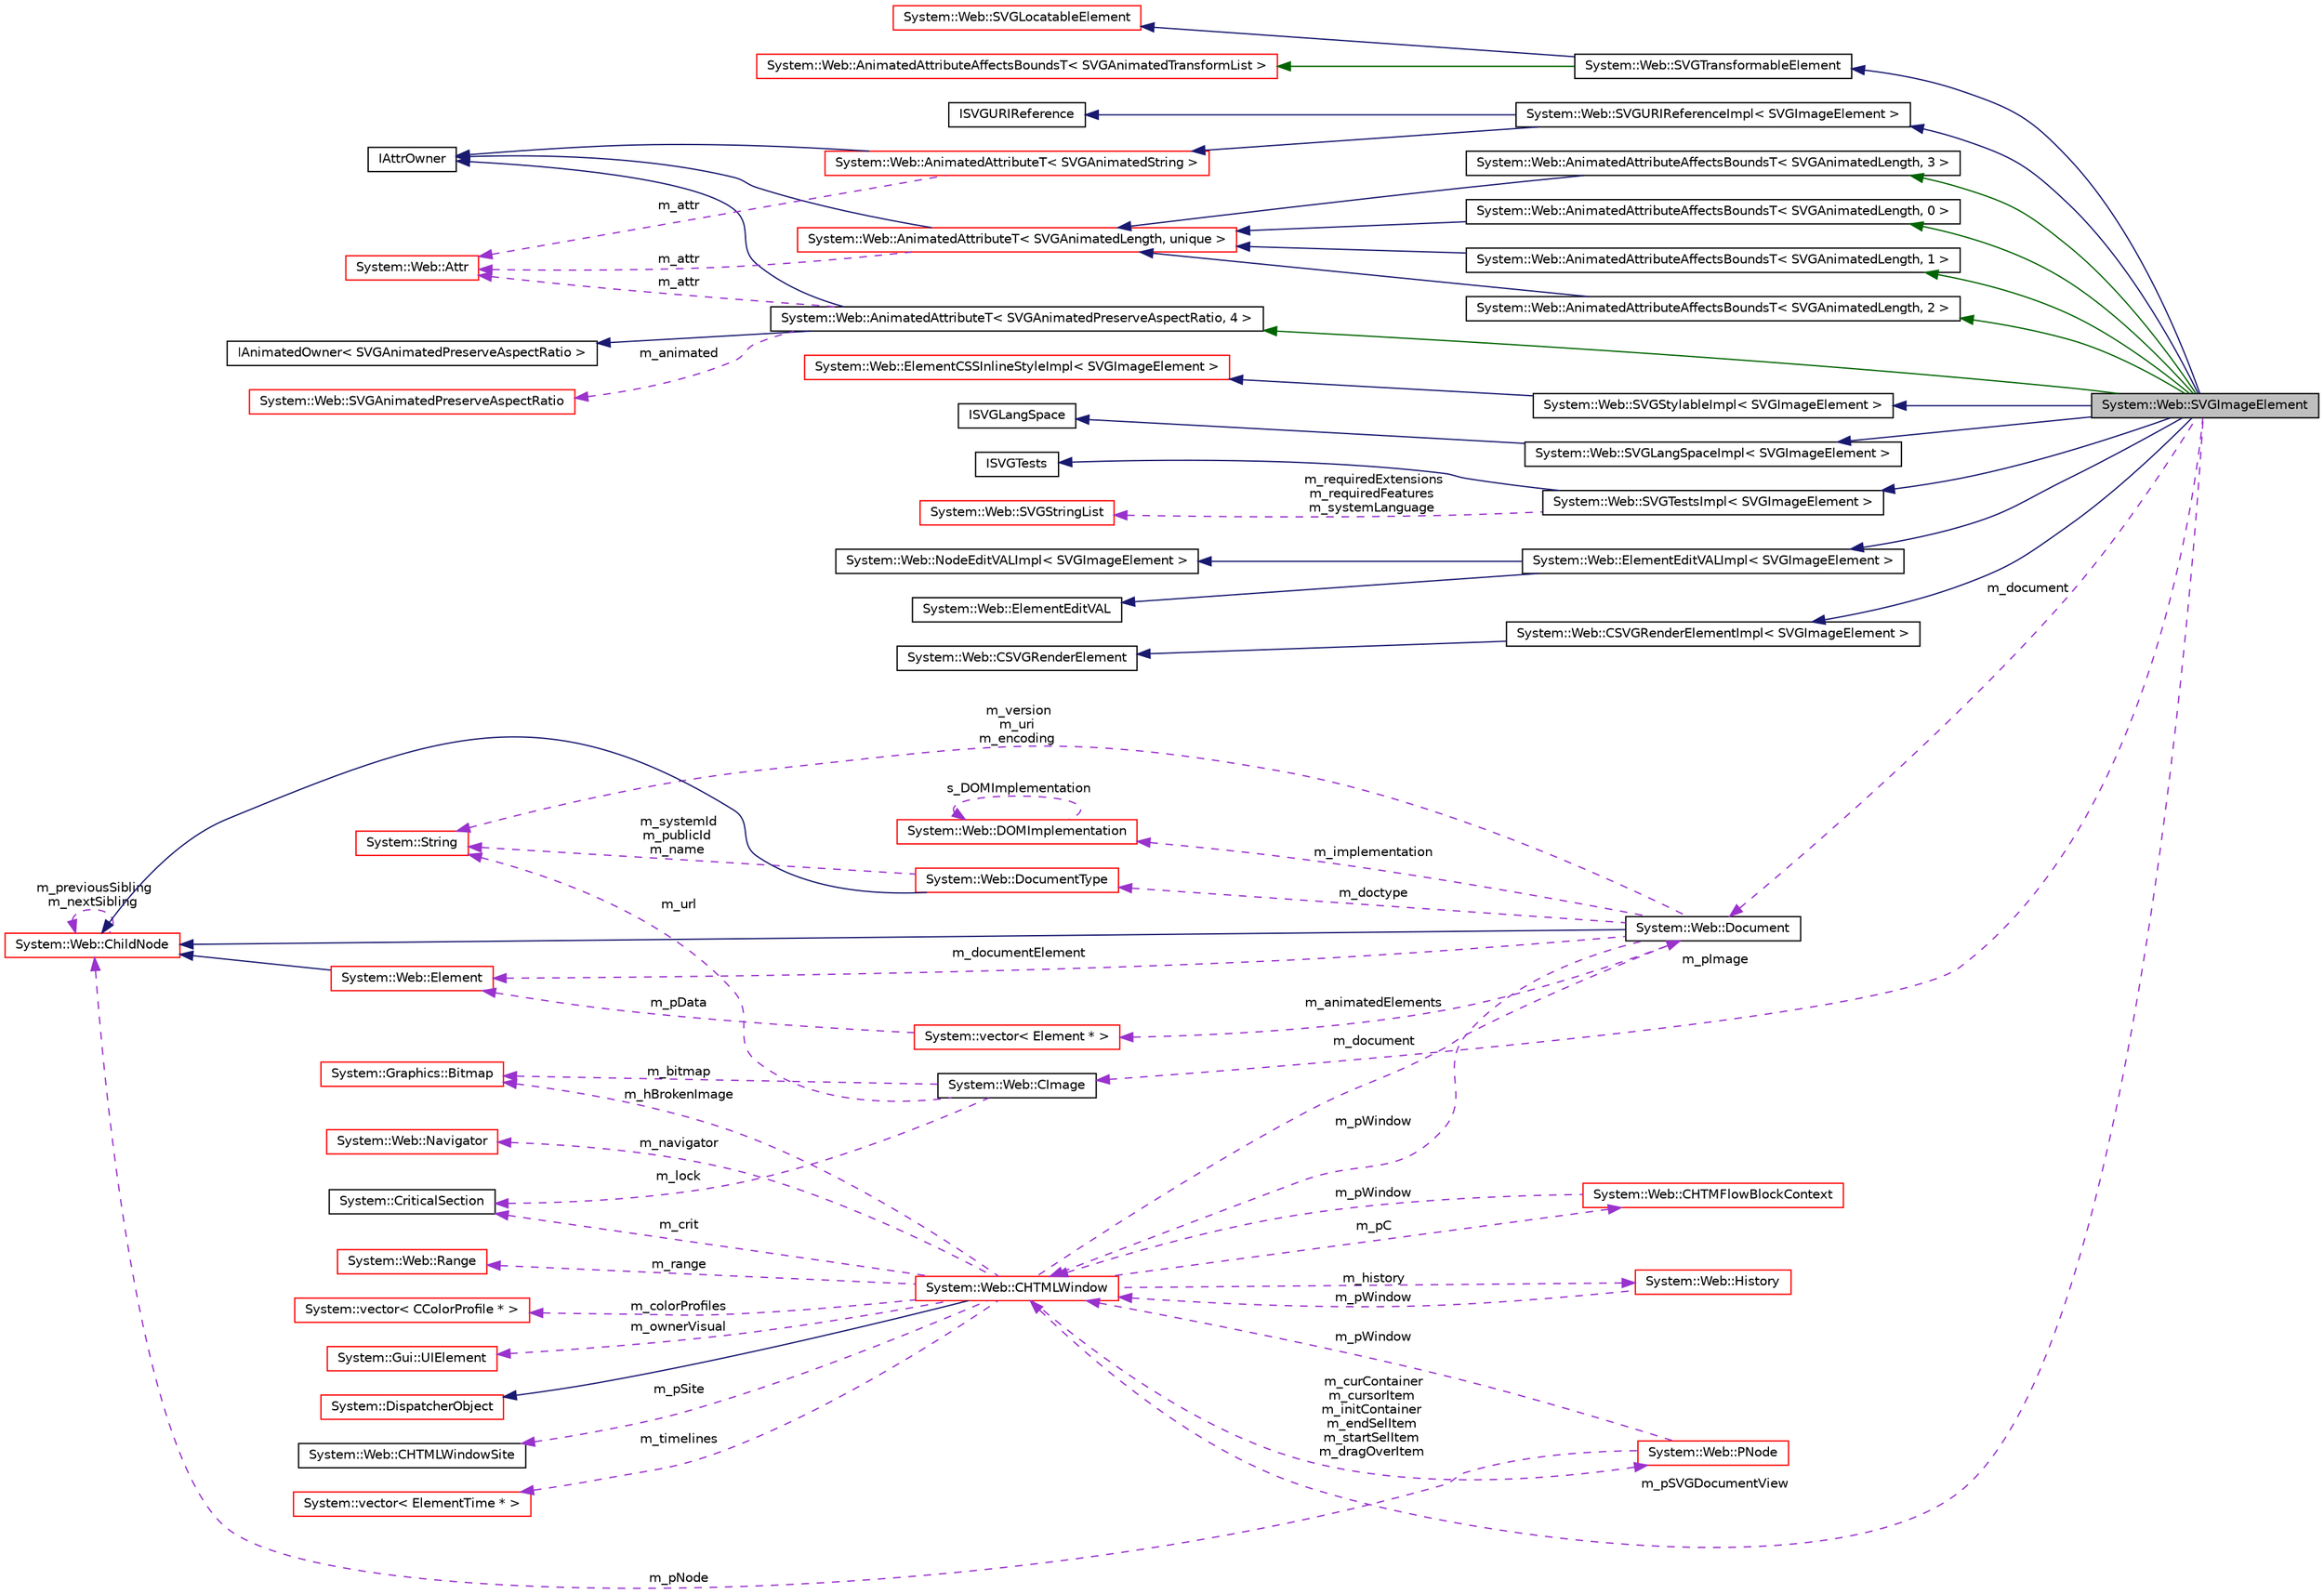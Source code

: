 digraph G
{
  edge [fontname="Helvetica",fontsize="10",labelfontname="Helvetica",labelfontsize="10"];
  node [fontname="Helvetica",fontsize="10",shape=record];
  rankdir="LR";
  Node1 [label="System::Web::SVGImageElement",height=0.2,width=0.4,color="black", fillcolor="grey75", style="filled" fontcolor="black"];
  Node2 -> Node1 [dir="back",color="midnightblue",fontsize="10",style="solid",fontname="Helvetica"];
  Node2 [label="System::Web::SVGTransformableElement",height=0.2,width=0.4,color="black", fillcolor="white", style="filled",URL="$class_system_1_1_web_1_1_s_v_g_transformable_element.html"];
  Node3 -> Node2 [dir="back",color="midnightblue",fontsize="10",style="solid",fontname="Helvetica"];
  Node3 [label="System::Web::SVGLocatableElement",height=0.2,width=0.4,color="red", fillcolor="white", style="filled",URL="$class_system_1_1_web_1_1_s_v_g_locatable_element.html"];
  Node4 -> Node2 [dir="back",color="darkgreen",fontsize="10",style="solid",fontname="Helvetica"];
  Node4 [label="System::Web::AnimatedAttributeAffectsBoundsT\< SVGAnimatedTransformList \>",height=0.2,width=0.4,color="red", fillcolor="white", style="filled",URL="$class_system_1_1_web_1_1_animated_attribute_affects_bounds_t.html"];
  Node5 -> Node1 [dir="back",color="midnightblue",fontsize="10",style="solid",fontname="Helvetica"];
  Node5 [label="System::Web::SVGURIReferenceImpl\< SVGImageElement \>",height=0.2,width=0.4,color="black", fillcolor="white", style="filled",URL="$class_system_1_1_web_1_1_s_v_g_u_r_i_reference_impl.html"];
  Node6 -> Node5 [dir="back",color="midnightblue",fontsize="10",style="solid",fontname="Helvetica"];
  Node6 [label="ISVGURIReference",height=0.2,width=0.4,color="black", fillcolor="white", style="filled",URL="$class_i_s_v_g_u_r_i_reference.html"];
  Node7 -> Node5 [dir="back",color="midnightblue",fontsize="10",style="solid",fontname="Helvetica"];
  Node7 [label="System::Web::AnimatedAttributeT\< SVGAnimatedString \>",height=0.2,width=0.4,color="red", fillcolor="white", style="filled",URL="$class_system_1_1_web_1_1_animated_attribute_t.html"];
  Node8 -> Node7 [dir="back",color="midnightblue",fontsize="10",style="solid",fontname="Helvetica"];
  Node8 [label="IAttrOwner",height=0.2,width=0.4,color="black", fillcolor="white", style="filled",URL="$class_i_attr_owner.html"];
  Node9 -> Node7 [dir="back",color="darkorchid3",fontsize="10",style="dashed",label=" m_attr" ,fontname="Helvetica"];
  Node9 [label="System::Web::Attr",height=0.2,width=0.4,color="red", fillcolor="white", style="filled",URL="$class_system_1_1_web_1_1_attr.html"];
  Node10 -> Node1 [dir="back",color="midnightblue",fontsize="10",style="solid",fontname="Helvetica"];
  Node10 [label="System::Web::SVGStylableImpl\< SVGImageElement \>",height=0.2,width=0.4,color="black", fillcolor="white", style="filled",URL="$class_system_1_1_web_1_1_s_v_g_stylable_impl.html"];
  Node11 -> Node10 [dir="back",color="midnightblue",fontsize="10",style="solid",fontname="Helvetica"];
  Node11 [label="System::Web::ElementCSSInlineStyleImpl\< SVGImageElement \>",height=0.2,width=0.4,color="red", fillcolor="white", style="filled",URL="$class_system_1_1_web_1_1_element_c_s_s_inline_style_impl.html"];
  Node12 -> Node1 [dir="back",color="midnightblue",fontsize="10",style="solid",fontname="Helvetica"];
  Node12 [label="System::Web::SVGLangSpaceImpl\< SVGImageElement \>",height=0.2,width=0.4,color="black", fillcolor="white", style="filled",URL="$class_system_1_1_web_1_1_s_v_g_lang_space_impl.html"];
  Node13 -> Node12 [dir="back",color="midnightblue",fontsize="10",style="solid",fontname="Helvetica"];
  Node13 [label="ISVGLangSpace",height=0.2,width=0.4,color="black", fillcolor="white", style="filled",URL="$class_i_s_v_g_lang_space.html"];
  Node14 -> Node1 [dir="back",color="midnightblue",fontsize="10",style="solid",fontname="Helvetica"];
  Node14 [label="System::Web::SVGTestsImpl\< SVGImageElement \>",height=0.2,width=0.4,color="black", fillcolor="white", style="filled",URL="$class_system_1_1_web_1_1_s_v_g_tests_impl.html"];
  Node15 -> Node14 [dir="back",color="midnightblue",fontsize="10",style="solid",fontname="Helvetica"];
  Node15 [label="ISVGTests",height=0.2,width=0.4,color="black", fillcolor="white", style="filled",URL="$class_i_s_v_g_tests.html"];
  Node16 -> Node14 [dir="back",color="darkorchid3",fontsize="10",style="dashed",label=" m_requiredExtensions\nm_requiredFeatures\nm_systemLanguage" ,fontname="Helvetica"];
  Node16 [label="System::Web::SVGStringList",height=0.2,width=0.4,color="red", fillcolor="white", style="filled",URL="$class_system_1_1_web_1_1_s_v_g_string_list.html"];
  Node17 -> Node1 [dir="back",color="midnightblue",fontsize="10",style="solid",fontname="Helvetica"];
  Node17 [label="System::Web::ElementEditVALImpl\< SVGImageElement \>",height=0.2,width=0.4,color="black", fillcolor="white", style="filled",URL="$class_system_1_1_web_1_1_element_edit_v_a_l_impl.html"];
  Node18 -> Node17 [dir="back",color="midnightblue",fontsize="10",style="solid",fontname="Helvetica"];
  Node18 [label="System::Web::NodeEditVALImpl\< SVGImageElement \>",height=0.2,width=0.4,color="black", fillcolor="white", style="filled",URL="$class_system_1_1_web_1_1_node_edit_v_a_l_impl.html"];
  Node19 -> Node17 [dir="back",color="midnightblue",fontsize="10",style="solid",fontname="Helvetica"];
  Node19 [label="System::Web::ElementEditVAL",height=0.2,width=0.4,color="black", fillcolor="white", style="filled",URL="$class_system_1_1_web_1_1_element_edit_v_a_l.html"];
  Node20 -> Node1 [dir="back",color="midnightblue",fontsize="10",style="solid",fontname="Helvetica"];
  Node20 [label="System::Web::CSVGRenderElementImpl\< SVGImageElement \>",height=0.2,width=0.4,color="black", fillcolor="white", style="filled",URL="$class_system_1_1_web_1_1_c_s_v_g_render_element_impl.html"];
  Node21 -> Node20 [dir="back",color="midnightblue",fontsize="10",style="solid",fontname="Helvetica"];
  Node21 [label="System::Web::CSVGRenderElement",height=0.2,width=0.4,color="black", fillcolor="white", style="filled",URL="$class_system_1_1_web_1_1_c_s_v_g_render_element.html"];
  Node22 -> Node1 [dir="back",color="darkgreen",fontsize="10",style="solid",fontname="Helvetica"];
  Node22 [label="System::Web::AnimatedAttributeAffectsBoundsT\< SVGAnimatedLength, 0 \>",height=0.2,width=0.4,color="black", fillcolor="white", style="filled",URL="$class_system_1_1_web_1_1_animated_attribute_affects_bounds_t.html"];
  Node23 -> Node22 [dir="back",color="midnightblue",fontsize="10",style="solid",fontname="Helvetica"];
  Node23 [label="System::Web::AnimatedAttributeT\< SVGAnimatedLength, unique \>",height=0.2,width=0.4,color="red", fillcolor="white", style="filled",URL="$class_system_1_1_web_1_1_animated_attribute_t.html"];
  Node8 -> Node23 [dir="back",color="midnightblue",fontsize="10",style="solid",fontname="Helvetica"];
  Node9 -> Node23 [dir="back",color="darkorchid3",fontsize="10",style="dashed",label=" m_attr" ,fontname="Helvetica"];
  Node24 -> Node1 [dir="back",color="darkgreen",fontsize="10",style="solid",fontname="Helvetica"];
  Node24 [label="System::Web::AnimatedAttributeAffectsBoundsT\< SVGAnimatedLength, 1 \>",height=0.2,width=0.4,color="black", fillcolor="white", style="filled",URL="$class_system_1_1_web_1_1_animated_attribute_affects_bounds_t.html"];
  Node23 -> Node24 [dir="back",color="midnightblue",fontsize="10",style="solid",fontname="Helvetica"];
  Node25 -> Node1 [dir="back",color="darkgreen",fontsize="10",style="solid",fontname="Helvetica"];
  Node25 [label="System::Web::AnimatedAttributeAffectsBoundsT\< SVGAnimatedLength, 2 \>",height=0.2,width=0.4,color="black", fillcolor="white", style="filled",URL="$class_system_1_1_web_1_1_animated_attribute_affects_bounds_t.html"];
  Node23 -> Node25 [dir="back",color="midnightblue",fontsize="10",style="solid",fontname="Helvetica"];
  Node26 -> Node1 [dir="back",color="darkgreen",fontsize="10",style="solid",fontname="Helvetica"];
  Node26 [label="System::Web::AnimatedAttributeAffectsBoundsT\< SVGAnimatedLength, 3 \>",height=0.2,width=0.4,color="black", fillcolor="white", style="filled",URL="$class_system_1_1_web_1_1_animated_attribute_affects_bounds_t.html"];
  Node23 -> Node26 [dir="back",color="midnightblue",fontsize="10",style="solid",fontname="Helvetica"];
  Node27 -> Node1 [dir="back",color="darkgreen",fontsize="10",style="solid",fontname="Helvetica"];
  Node27 [label="System::Web::AnimatedAttributeT\< SVGAnimatedPreserveAspectRatio, 4 \>",height=0.2,width=0.4,color="black", fillcolor="white", style="filled",URL="$class_system_1_1_web_1_1_animated_attribute_t.html"];
  Node8 -> Node27 [dir="back",color="midnightblue",fontsize="10",style="solid",fontname="Helvetica"];
  Node28 -> Node27 [dir="back",color="midnightblue",fontsize="10",style="solid",fontname="Helvetica"];
  Node28 [label="IAnimatedOwner\< SVGAnimatedPreserveAspectRatio \>",height=0.2,width=0.4,color="black", fillcolor="white", style="filled",URL="$class_i_animated_owner.html"];
  Node29 -> Node27 [dir="back",color="darkorchid3",fontsize="10",style="dashed",label=" m_animated" ,fontname="Helvetica"];
  Node29 [label="System::Web::SVGAnimatedPreserveAspectRatio",height=0.2,width=0.4,color="red", fillcolor="white", style="filled",URL="$class_system_1_1_web_1_1_s_v_g_animated_preserve_aspect_ratio.html"];
  Node9 -> Node27 [dir="back",color="darkorchid3",fontsize="10",style="dashed",label=" m_attr" ,fontname="Helvetica"];
  Node30 -> Node1 [dir="back",color="darkorchid3",fontsize="10",style="dashed",label=" m_pImage" ,fontname="Helvetica"];
  Node30 [label="System::Web::CImage",height=0.2,width=0.4,color="black", fillcolor="white", style="filled",URL="$class_system_1_1_web_1_1_c_image.html"];
  Node31 -> Node30 [dir="back",color="darkorchid3",fontsize="10",style="dashed",label=" m_lock" ,fontname="Helvetica"];
  Node31 [label="System::CriticalSection",height=0.2,width=0.4,color="black", fillcolor="white", style="filled",URL="$class_system_1_1_critical_section.html"];
  Node32 -> Node30 [dir="back",color="darkorchid3",fontsize="10",style="dashed",label=" m_url" ,fontname="Helvetica"];
  Node32 [label="System::String",height=0.2,width=0.4,color="red", fillcolor="white", style="filled",URL="$class_system_1_1_string.html"];
  Node33 -> Node30 [dir="back",color="darkorchid3",fontsize="10",style="dashed",label=" m_bitmap" ,fontname="Helvetica"];
  Node33 [label="System::Graphics::Bitmap",height=0.2,width=0.4,color="red", fillcolor="white", style="filled",URL="$class_system_1_1_graphics_1_1_bitmap.html"];
  Node34 -> Node1 [dir="back",color="darkorchid3",fontsize="10",style="dashed",label=" m_document" ,fontname="Helvetica"];
  Node34 [label="System::Web::Document",height=0.2,width=0.4,color="black", fillcolor="white", style="filled",URL="$class_system_1_1_web_1_1_document.html"];
  Node35 -> Node34 [dir="back",color="midnightblue",fontsize="10",style="solid",fontname="Helvetica"];
  Node35 [label="System::Web::ChildNode",height=0.2,width=0.4,color="red", fillcolor="white", style="filled",URL="$class_system_1_1_web_1_1_child_node.html"];
  Node35 -> Node35 [dir="back",color="darkorchid3",fontsize="10",style="dashed",label=" m_previousSibling\nm_nextSibling" ,fontname="Helvetica"];
  Node36 -> Node34 [dir="back",color="darkorchid3",fontsize="10",style="dashed",label=" m_implementation" ,fontname="Helvetica"];
  Node36 [label="System::Web::DOMImplementation",height=0.2,width=0.4,color="red", fillcolor="white", style="filled",URL="$class_system_1_1_web_1_1_d_o_m_implementation.html"];
  Node36 -> Node36 [dir="back",color="darkorchid3",fontsize="10",style="dashed",label=" s_DOMImplementation" ,fontname="Helvetica"];
  Node37 -> Node34 [dir="back",color="darkorchid3",fontsize="10",style="dashed",label=" m_doctype" ,fontname="Helvetica"];
  Node37 [label="System::Web::DocumentType",height=0.2,width=0.4,color="red", fillcolor="white", style="filled",URL="$class_system_1_1_web_1_1_document_type.html"];
  Node35 -> Node37 [dir="back",color="midnightblue",fontsize="10",style="solid",fontname="Helvetica"];
  Node32 -> Node37 [dir="back",color="darkorchid3",fontsize="10",style="dashed",label=" m_systemId\nm_publicId\nm_name" ,fontname="Helvetica"];
  Node38 -> Node34 [dir="back",color="darkorchid3",fontsize="10",style="dashed",label=" m_animatedElements" ,fontname="Helvetica"];
  Node38 [label="System::vector\< Element * \>",height=0.2,width=0.4,color="red", fillcolor="white", style="filled",URL="$class_system_1_1vector.html"];
  Node39 -> Node38 [dir="back",color="darkorchid3",fontsize="10",style="dashed",label=" m_pData" ,fontname="Helvetica"];
  Node39 [label="System::Web::Element",height=0.2,width=0.4,color="red", fillcolor="white", style="filled",URL="$class_system_1_1_web_1_1_element.html"];
  Node35 -> Node39 [dir="back",color="midnightblue",fontsize="10",style="solid",fontname="Helvetica"];
  Node40 -> Node34 [dir="back",color="darkorchid3",fontsize="10",style="dashed",label=" m_pWindow" ,fontname="Helvetica"];
  Node40 [label="System::Web::CHTMLWindow",height=0.2,width=0.4,color="red", fillcolor="white", style="filled",URL="$class_system_1_1_web_1_1_c_h_t_m_l_window.html"];
  Node41 -> Node40 [dir="back",color="midnightblue",fontsize="10",style="solid",fontname="Helvetica"];
  Node41 [label="System::DispatcherObject",height=0.2,width=0.4,color="red", fillcolor="white", style="filled",URL="$class_system_1_1_dispatcher_object.html"];
  Node42 -> Node40 [dir="back",color="darkorchid3",fontsize="10",style="dashed",label=" m_pSite" ,fontname="Helvetica"];
  Node42 [label="System::Web::CHTMLWindowSite",height=0.2,width=0.4,color="black", fillcolor="white", style="filled",URL="$class_system_1_1_web_1_1_c_h_t_m_l_window_site.html"];
  Node34 -> Node40 [dir="back",color="darkorchid3",fontsize="10",style="dashed",label=" m_document" ,fontname="Helvetica"];
  Node31 -> Node40 [dir="back",color="darkorchid3",fontsize="10",style="dashed",label=" m_crit" ,fontname="Helvetica"];
  Node43 -> Node40 [dir="back",color="darkorchid3",fontsize="10",style="dashed",label=" m_navigator" ,fontname="Helvetica"];
  Node43 [label="System::Web::Navigator",height=0.2,width=0.4,color="red", fillcolor="white", style="filled",URL="$class_system_1_1_web_1_1_navigator.html"];
  Node44 -> Node40 [dir="back",color="darkorchid3",fontsize="10",style="dashed",label=" m_history" ,fontname="Helvetica"];
  Node44 [label="System::Web::History",height=0.2,width=0.4,color="red", fillcolor="white", style="filled",URL="$class_system_1_1_web_1_1_history.html"];
  Node40 -> Node44 [dir="back",color="darkorchid3",fontsize="10",style="dashed",label=" m_pWindow" ,fontname="Helvetica"];
  Node45 -> Node40 [dir="back",color="darkorchid3",fontsize="10",style="dashed",label=" m_ownerVisual" ,fontname="Helvetica"];
  Node45 [label="System::Gui::UIElement",height=0.2,width=0.4,color="red", fillcolor="white", style="filled",URL="$class_system_1_1_gui_1_1_u_i_element.html"];
  Node46 -> Node40 [dir="back",color="darkorchid3",fontsize="10",style="dashed",label=" m_timelines" ,fontname="Helvetica"];
  Node46 [label="System::vector\< ElementTime * \>",height=0.2,width=0.4,color="red", fillcolor="white", style="filled",URL="$class_system_1_1vector.html"];
  Node47 -> Node40 [dir="back",color="darkorchid3",fontsize="10",style="dashed",label=" m_pC" ,fontname="Helvetica"];
  Node47 [label="System::Web::CHTMFlowBlockContext",height=0.2,width=0.4,color="red", fillcolor="white", style="filled",URL="$class_system_1_1_web_1_1_c_h_t_m_flow_block_context.html"];
  Node40 -> Node47 [dir="back",color="darkorchid3",fontsize="10",style="dashed",label=" m_pWindow" ,fontname="Helvetica"];
  Node48 -> Node40 [dir="back",color="darkorchid3",fontsize="10",style="dashed",label=" m_range" ,fontname="Helvetica"];
  Node48 [label="System::Web::Range",height=0.2,width=0.4,color="red", fillcolor="white", style="filled",URL="$class_system_1_1_web_1_1_range.html"];
  Node49 -> Node40 [dir="back",color="darkorchid3",fontsize="10",style="dashed",label=" m_curContainer\nm_cursorItem\nm_initContainer\nm_endSelItem\nm_startSelItem\nm_dragOverItem" ,fontname="Helvetica"];
  Node49 [label="System::Web::PNode",height=0.2,width=0.4,color="red", fillcolor="white", style="filled",URL="$class_system_1_1_web_1_1_p_node.html"];
  Node40 -> Node49 [dir="back",color="darkorchid3",fontsize="10",style="dashed",label=" m_pWindow" ,fontname="Helvetica"];
  Node35 -> Node49 [dir="back",color="darkorchid3",fontsize="10",style="dashed",label=" m_pNode" ,fontname="Helvetica"];
  Node33 -> Node40 [dir="back",color="darkorchid3",fontsize="10",style="dashed",label=" m_hBrokenImage" ,fontname="Helvetica"];
  Node50 -> Node40 [dir="back",color="darkorchid3",fontsize="10",style="dashed",label=" m_colorProfiles" ,fontname="Helvetica"];
  Node50 [label="System::vector\< CColorProfile * \>",height=0.2,width=0.4,color="red", fillcolor="white", style="filled",URL="$class_system_1_1vector.html"];
  Node32 -> Node34 [dir="back",color="darkorchid3",fontsize="10",style="dashed",label=" m_version\nm_uri\nm_encoding" ,fontname="Helvetica"];
  Node39 -> Node34 [dir="back",color="darkorchid3",fontsize="10",style="dashed",label=" m_documentElement" ,fontname="Helvetica"];
  Node40 -> Node1 [dir="back",color="darkorchid3",fontsize="10",style="dashed",label=" m_pSVGDocumentView" ,fontname="Helvetica"];
}

